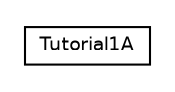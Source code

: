 #!/usr/local/bin/dot
#
# Class diagram 
# Generated by UmlGraph version 4.4 (http://www.spinellis.gr/sw/umlgraph)
#

digraph G {
	edge [fontname="Helvetica",fontsize=10,labelfontname="Helvetica",labelfontsize=10];
	node [fontname="Helvetica",fontsize=10,shape=plaintext];
	// vlcj.tutorial1.Tutorial1A
	c16170 [label=<<table border="0" cellborder="1" cellspacing="0" cellpadding="2" port="p" href="./Tutorial1A.html">
		<tr><td><table border="0" cellspacing="0" cellpadding="1">
			<tr><td> Tutorial1A </td></tr>
		</table></td></tr>
		</table>>, fontname="Helvetica", fontcolor="black", fontsize=9.0];
}

